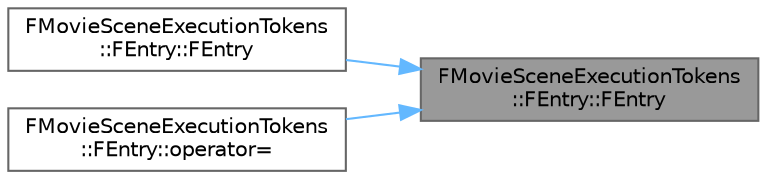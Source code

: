 digraph "FMovieSceneExecutionTokens::FEntry::FEntry"
{
 // INTERACTIVE_SVG=YES
 // LATEX_PDF_SIZE
  bgcolor="transparent";
  edge [fontname=Helvetica,fontsize=10,labelfontname=Helvetica,labelfontsize=10];
  node [fontname=Helvetica,fontsize=10,shape=box,height=0.2,width=0.4];
  rankdir="RL";
  Node1 [id="Node000001",label="FMovieSceneExecutionTokens\l::FEntry::FEntry",height=0.2,width=0.4,color="gray40", fillcolor="grey60", style="filled", fontcolor="black",tooltip=" "];
  Node1 -> Node2 [id="edge1_Node000001_Node000002",dir="back",color="steelblue1",style="solid",tooltip=" "];
  Node2 [id="Node000002",label="FMovieSceneExecutionTokens\l::FEntry::FEntry",height=0.2,width=0.4,color="grey40", fillcolor="white", style="filled",URL="$da/d42/structFMovieSceneExecutionTokens_1_1FEntry.html#af13484f4b51bcce45a4ee2dbcf532e35",tooltip=" "];
  Node1 -> Node3 [id="edge2_Node000001_Node000003",dir="back",color="steelblue1",style="solid",tooltip=" "];
  Node3 [id="Node000003",label="FMovieSceneExecutionTokens\l::FEntry::operator=",height=0.2,width=0.4,color="grey40", fillcolor="white", style="filled",URL="$da/d42/structFMovieSceneExecutionTokens_1_1FEntry.html#a1524039097da8b652972f28eff37b96f",tooltip=" "];
}
